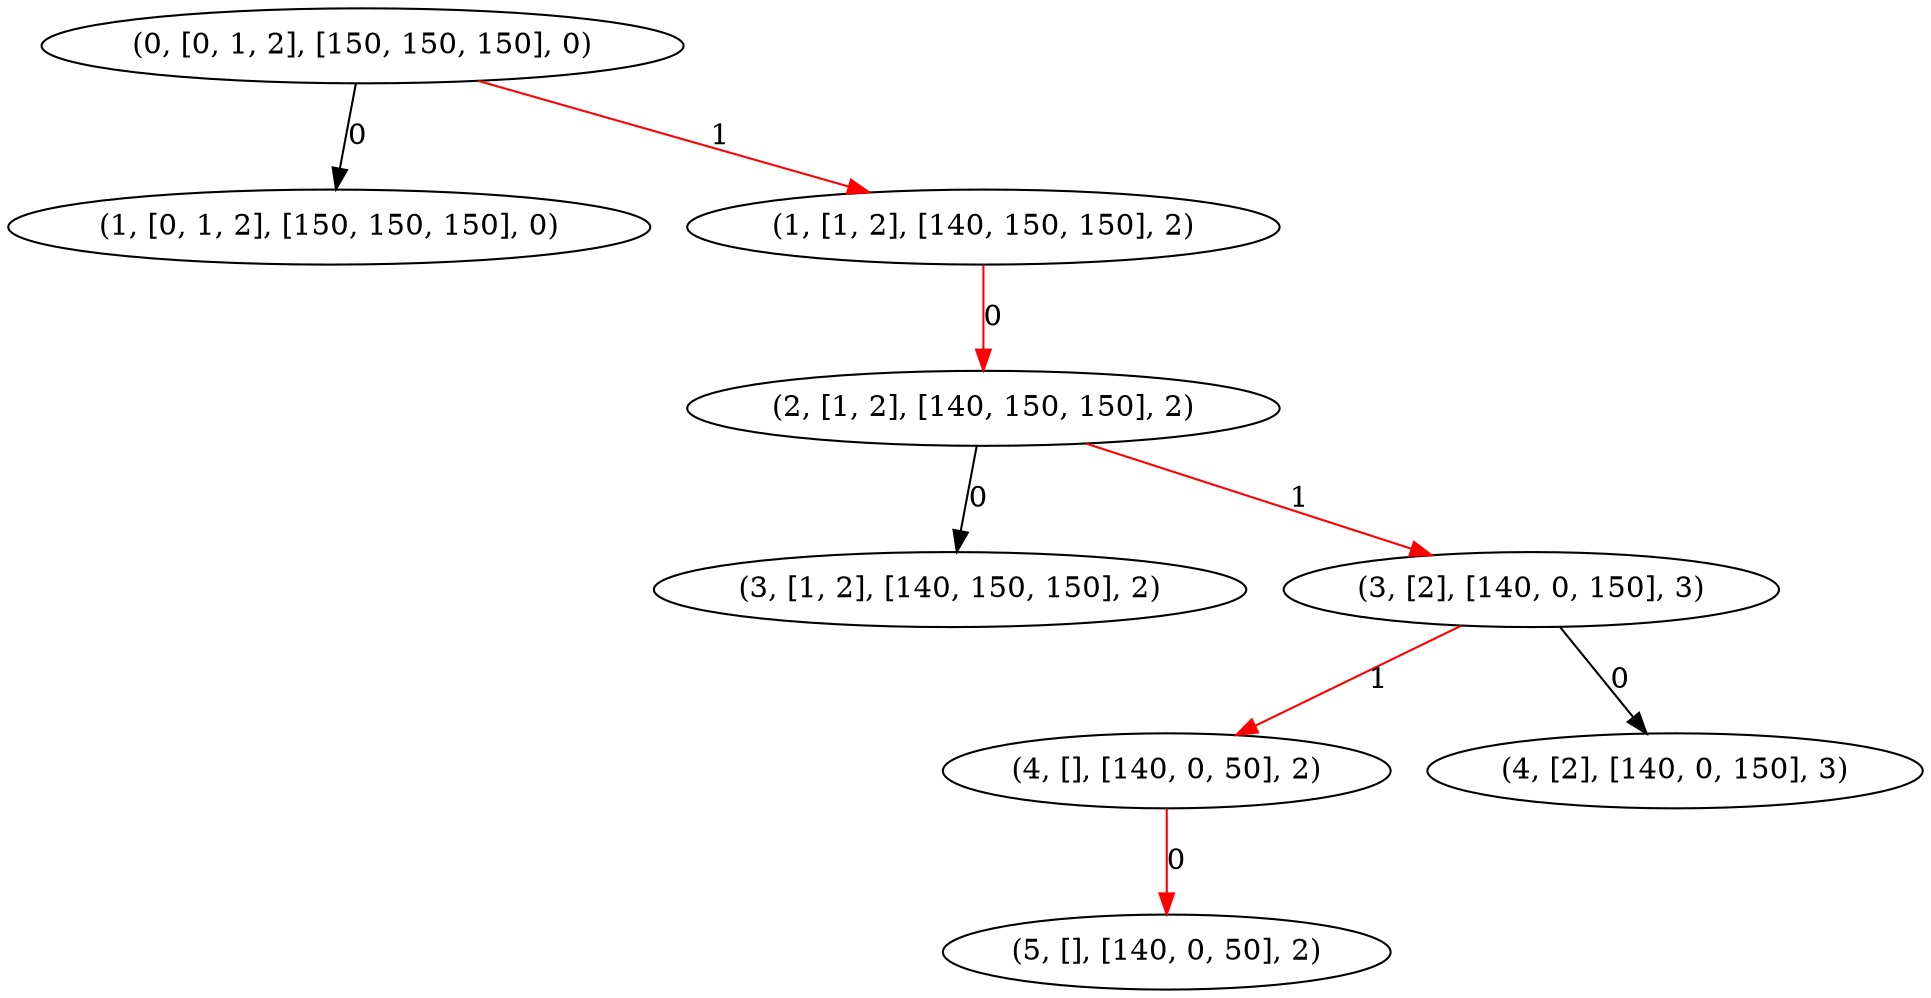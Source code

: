 strict digraph G {
  1 [ color="black" label="(5, [], [140, 0, 50], 2)" ];
  2 [ color="black" label="(3, [1, 2], [140, 150, 150], 2)" ];
  3 [ color="black" label="(1, [0, 1, 2], [150, 150, 150], 0)" ];
  4 [ color="black" label="(2, [1, 2], [140, 150, 150], 2)" ];
  5 [ color="black" label="(1, [1, 2], [140, 150, 150], 2)" ];
  6 [ color="black" label="(0, [0, 1, 2], [150, 150, 150], 0)" ];
  7 [ color="black" label="(3, [2], [140, 0, 150], 3)" ];
  8 [ color="black" label="(4, [], [140, 0, 50], 2)" ];
  9 [ color="black" label="(4, [2], [140, 0, 150], 3)" ];
  8 -> 1 [ color="red" label="0" ];
  4 -> 2 [ label="0" ];
  6 -> 3 [ label="0" ];
  5 -> 4 [ color="red" label="0" ];
  6 -> 5 [ color="red" label="1" ];
  4 -> 7 [ color="red" label="1" ];
  7 -> 8 [ color="red" label="1" ];
  7 -> 9 [ label="0" ];
}
